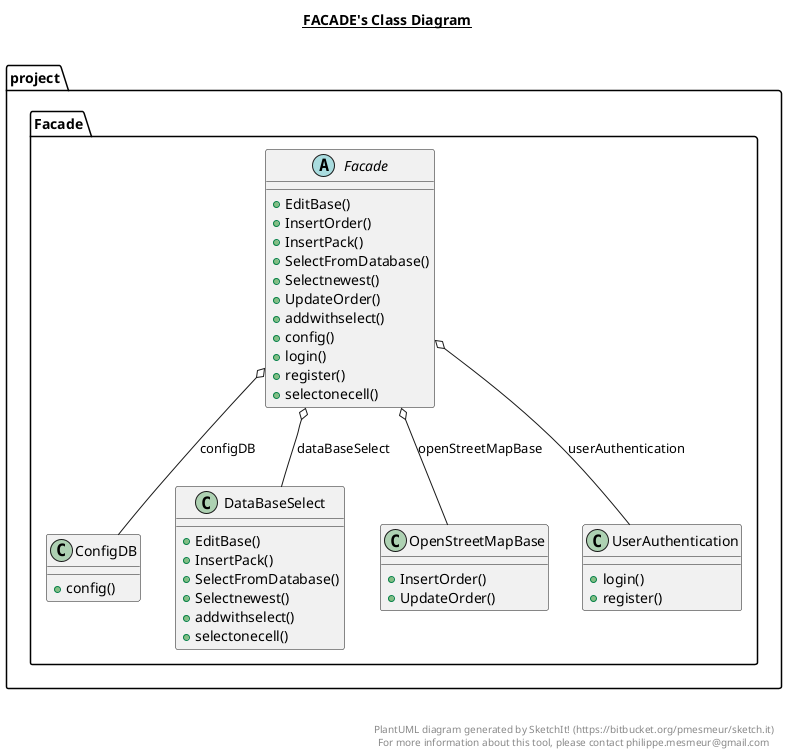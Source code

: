 @startuml

title __FACADE's Class Diagram__\n

  namespace project {
    namespace Facade {
      class project.Facade.ConfigDB {
          + config()
      }
    }
  }
  

  namespace project {
    namespace Facade {
      class project.Facade.DataBaseSelect {
          + EditBase()
          + InsertPack()
          + SelectFromDatabase()
          + Selectnewest()
          + addwithselect()
          + selectonecell()
      }
    }
  }
  

  namespace project {
    namespace Facade {
      abstract class project.Facade.Facade {
          + EditBase()
          + InsertOrder()
          + InsertPack()
          + SelectFromDatabase()
          + Selectnewest()
          + UpdateOrder()
          + addwithselect()
          + config()
          + login()
          + register()
          + selectonecell()
      }
    }
  }
  

  namespace project {
    namespace Facade {
      class project.Facade.OpenStreetMapBase {
          + InsertOrder()
          + UpdateOrder()
      }
    }
  }
  

  namespace project {
    namespace Facade {
      class project.Facade.UserAuthentication {
          + login()
          + register()
      }
    }
  }
  

  project.Facade.Facade o-- project.Facade.ConfigDB : configDB
  project.Facade.Facade o-- project.Facade.DataBaseSelect : dataBaseSelect
  project.Facade.Facade o-- project.Facade.OpenStreetMapBase : openStreetMapBase
  project.Facade.Facade o-- project.Facade.UserAuthentication : userAuthentication


right footer


PlantUML diagram generated by SketchIt! (https://bitbucket.org/pmesmeur/sketch.it)
For more information about this tool, please contact philippe.mesmeur@gmail.com
endfooter

@enduml
